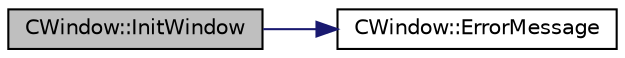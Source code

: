 digraph "CWindow::InitWindow"
{
 // LATEX_PDF_SIZE
  edge [fontname="Helvetica",fontsize="10",labelfontname="Helvetica",labelfontsize="10"];
  node [fontname="Helvetica",fontsize="10",shape=record];
  rankdir="LR";
  Node1 [label="CWindow::InitWindow",height=0.2,width=0.4,color="black", fillcolor="grey75", style="filled", fontcolor="black",tooltip="Initializes ncurses."];
  Node1 -> Node2 [color="midnightblue",fontsize="10",style="solid",fontname="Helvetica"];
  Node2 [label="CWindow::ErrorMessage",height=0.2,width=0.4,color="black", fillcolor="white", style="filled",URL="$classCWindow.html#a93c5f62c3b8e5d3865b9dbcd3459a630",tooltip="Prints out an error message that varies depending on the error_text."];
}
